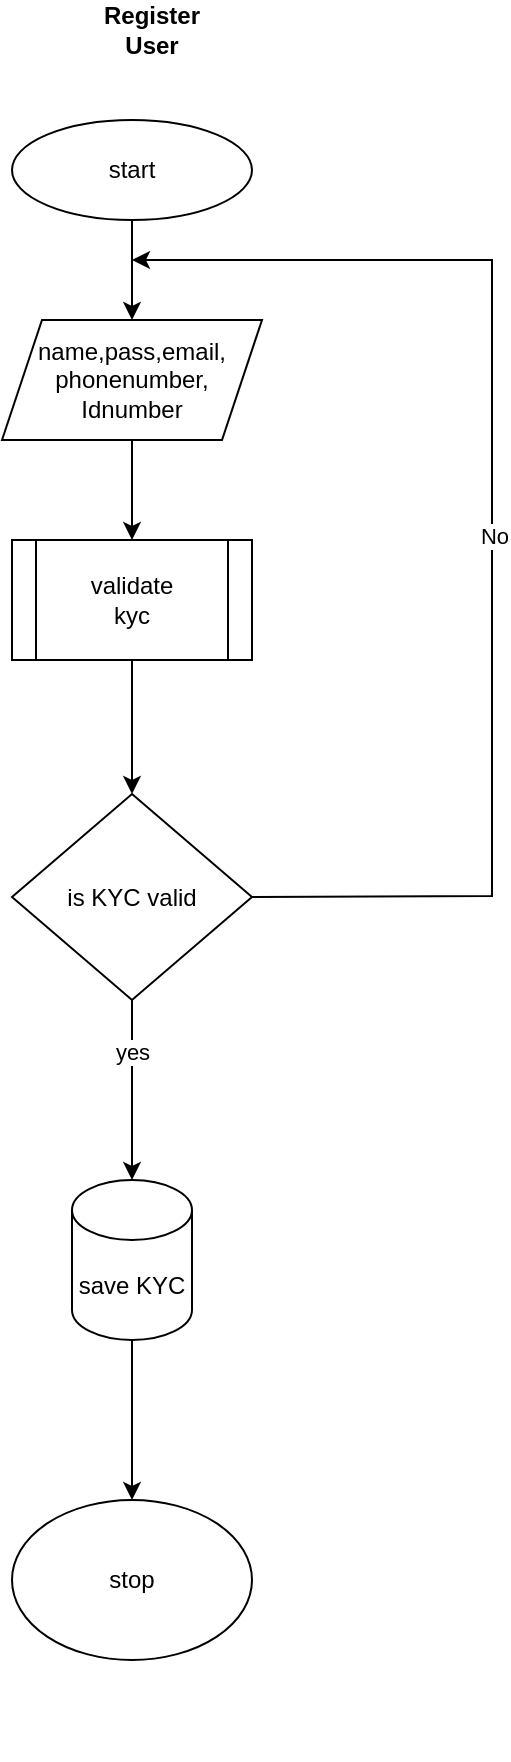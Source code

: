 <mxfile version="24.5.2" type="device">
  <diagram name="Page-1" id="x9_yD1l7UnJsW5sq795G">
    <mxGraphModel dx="880" dy="468" grid="1" gridSize="10" guides="1" tooltips="1" connect="1" arrows="1" fold="1" page="1" pageScale="1" pageWidth="850" pageHeight="1100" math="0" shadow="0">
      <root>
        <mxCell id="0" />
        <mxCell id="1" parent="0" />
        <mxCell id="MmkkaJhTPR_O1y5_FcJU-25" value="" style="group" vertex="1" connectable="0" parent="1">
          <mxGeometry x="310" y="80" width="240" height="820" as="geometry" />
        </mxCell>
        <mxCell id="MmkkaJhTPR_O1y5_FcJU-8" style="edgeStyle=orthogonalEdgeStyle;rounded=0;orthogonalLoop=1;jettySize=auto;html=1;exitX=0.5;exitY=1;exitDx=0;exitDy=0;entryX=0.5;entryY=0;entryDx=0;entryDy=0;" edge="1" parent="MmkkaJhTPR_O1y5_FcJU-25" source="MmkkaJhTPR_O1y5_FcJU-1" target="MmkkaJhTPR_O1y5_FcJU-2">
          <mxGeometry relative="1" as="geometry" />
        </mxCell>
        <mxCell id="MmkkaJhTPR_O1y5_FcJU-1" value="start" style="ellipse;whiteSpace=wrap;html=1;" vertex="1" parent="MmkkaJhTPR_O1y5_FcJU-25">
          <mxGeometry width="120" height="50" as="geometry" />
        </mxCell>
        <mxCell id="MmkkaJhTPR_O1y5_FcJU-9" style="edgeStyle=orthogonalEdgeStyle;rounded=0;orthogonalLoop=1;jettySize=auto;html=1;exitX=0.5;exitY=1;exitDx=0;exitDy=0;entryX=0.5;entryY=0;entryDx=0;entryDy=0;" edge="1" parent="MmkkaJhTPR_O1y5_FcJU-25" source="MmkkaJhTPR_O1y5_FcJU-2" target="MmkkaJhTPR_O1y5_FcJU-3">
          <mxGeometry relative="1" as="geometry" />
        </mxCell>
        <mxCell id="MmkkaJhTPR_O1y5_FcJU-2" value="name,pass,email,&lt;div&gt;phonenumber,&lt;/div&gt;&lt;div&gt;Idnumber&lt;/div&gt;" style="shape=parallelogram;perimeter=parallelogramPerimeter;whiteSpace=wrap;html=1;fixedSize=1;" vertex="1" parent="MmkkaJhTPR_O1y5_FcJU-25">
          <mxGeometry x="-5" y="100" width="130" height="60" as="geometry" />
        </mxCell>
        <mxCell id="MmkkaJhTPR_O1y5_FcJU-10" style="edgeStyle=orthogonalEdgeStyle;rounded=0;orthogonalLoop=1;jettySize=auto;html=1;entryX=0.5;entryY=0;entryDx=0;entryDy=0;" edge="1" parent="MmkkaJhTPR_O1y5_FcJU-25" source="MmkkaJhTPR_O1y5_FcJU-3" target="MmkkaJhTPR_O1y5_FcJU-4">
          <mxGeometry relative="1" as="geometry" />
        </mxCell>
        <mxCell id="MmkkaJhTPR_O1y5_FcJU-3" value="validate&lt;div&gt;kyc&lt;/div&gt;" style="shape=process;whiteSpace=wrap;html=1;backgroundOutline=1;" vertex="1" parent="MmkkaJhTPR_O1y5_FcJU-25">
          <mxGeometry y="210" width="120" height="60" as="geometry" />
        </mxCell>
        <mxCell id="MmkkaJhTPR_O1y5_FcJU-4" value="is KYC valid" style="rhombus;whiteSpace=wrap;html=1;" vertex="1" parent="MmkkaJhTPR_O1y5_FcJU-25">
          <mxGeometry y="337" width="120" height="103" as="geometry" />
        </mxCell>
        <mxCell id="MmkkaJhTPR_O1y5_FcJU-12" style="edgeStyle=orthogonalEdgeStyle;rounded=0;orthogonalLoop=1;jettySize=auto;html=1;exitX=0.5;exitY=1;exitDx=0;exitDy=0;exitPerimeter=0;entryX=0.5;entryY=0;entryDx=0;entryDy=0;" edge="1" parent="MmkkaJhTPR_O1y5_FcJU-25" source="MmkkaJhTPR_O1y5_FcJU-5" target="MmkkaJhTPR_O1y5_FcJU-6">
          <mxGeometry relative="1" as="geometry" />
        </mxCell>
        <mxCell id="MmkkaJhTPR_O1y5_FcJU-5" value="save KYC" style="shape=cylinder3;whiteSpace=wrap;html=1;boundedLbl=1;backgroundOutline=1;size=15;" vertex="1" parent="MmkkaJhTPR_O1y5_FcJU-25">
          <mxGeometry x="30" y="530" width="60" height="80" as="geometry" />
        </mxCell>
        <mxCell id="MmkkaJhTPR_O1y5_FcJU-6" value="stop" style="ellipse;whiteSpace=wrap;html=1;" vertex="1" parent="MmkkaJhTPR_O1y5_FcJU-25">
          <mxGeometry y="690" width="120" height="80" as="geometry" />
        </mxCell>
        <mxCell id="MmkkaJhTPR_O1y5_FcJU-11" style="edgeStyle=orthogonalEdgeStyle;rounded=0;orthogonalLoop=1;jettySize=auto;html=1;entryX=0.5;entryY=0;entryDx=0;entryDy=0;entryPerimeter=0;" edge="1" parent="MmkkaJhTPR_O1y5_FcJU-25" source="MmkkaJhTPR_O1y5_FcJU-4" target="MmkkaJhTPR_O1y5_FcJU-5">
          <mxGeometry relative="1" as="geometry" />
        </mxCell>
        <mxCell id="MmkkaJhTPR_O1y5_FcJU-23" value="yes" style="edgeLabel;html=1;align=center;verticalAlign=middle;resizable=0;points=[];" vertex="1" connectable="0" parent="MmkkaJhTPR_O1y5_FcJU-11">
          <mxGeometry x="-0.422" relative="1" as="geometry">
            <mxPoint as="offset" />
          </mxGeometry>
        </mxCell>
        <mxCell id="MmkkaJhTPR_O1y5_FcJU-21" value="" style="endArrow=classic;html=1;rounded=0;exitX=1;exitY=0.5;exitDx=0;exitDy=0;" edge="1" parent="MmkkaJhTPR_O1y5_FcJU-25" source="MmkkaJhTPR_O1y5_FcJU-4">
          <mxGeometry width="50" height="50" relative="1" as="geometry">
            <mxPoint x="60" y="310" as="sourcePoint" />
            <mxPoint x="60" y="70" as="targetPoint" />
            <Array as="points">
              <mxPoint x="240" y="388" />
              <mxPoint x="240" y="70" />
            </Array>
          </mxGeometry>
        </mxCell>
        <mxCell id="MmkkaJhTPR_O1y5_FcJU-22" value="No" style="edgeLabel;html=1;align=center;verticalAlign=middle;resizable=0;points=[];" vertex="1" connectable="0" parent="MmkkaJhTPR_O1y5_FcJU-21">
          <mxGeometry x="-0.029" y="-1" relative="1" as="geometry">
            <mxPoint as="offset" />
          </mxGeometry>
        </mxCell>
        <mxCell id="MmkkaJhTPR_O1y5_FcJU-24" value="&lt;b&gt;Register User&lt;/b&gt;" style="text;html=1;align=center;verticalAlign=middle;whiteSpace=wrap;rounded=0;" vertex="1" parent="1">
          <mxGeometry x="350" y="20" width="60" height="30" as="geometry" />
        </mxCell>
      </root>
    </mxGraphModel>
  </diagram>
</mxfile>
